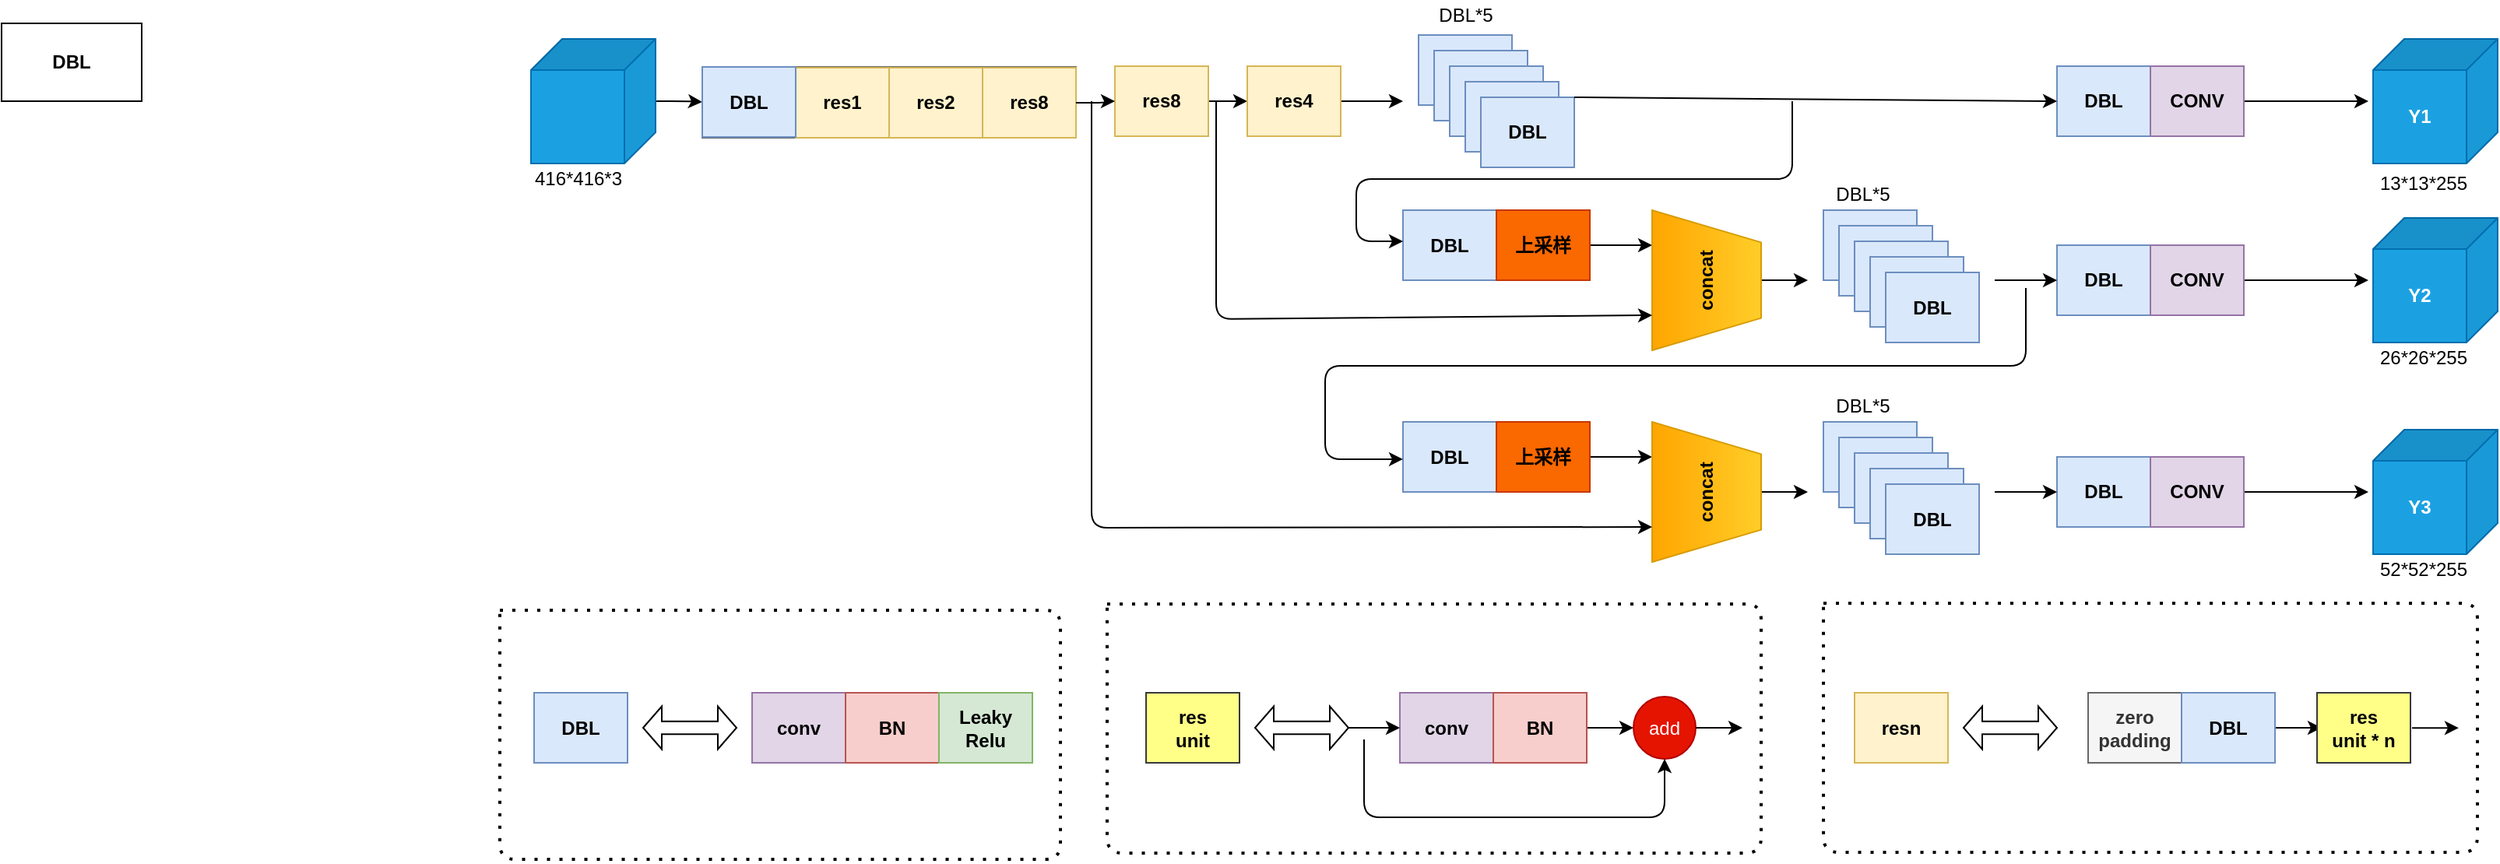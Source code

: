 <mxfile version="14.6.12" type="github">
  <diagram id="DayRkasAOrRNS60TjSqG" name="Page-1">
    <mxGraphModel dx="1883" dy="844" grid="1" gridSize="10" guides="1" tooltips="1" connect="1" arrows="1" fold="1" page="0" pageScale="1" pageWidth="1200" pageHeight="1920" math="0" shadow="0">
      <root>
        <mxCell id="0" />
        <mxCell id="1" parent="0" />
        <mxCell id="cg3MrvOszi7k7yyoZt42-67" style="edgeStyle=orthogonalEdgeStyle;orthogonalLoop=1;jettySize=auto;html=1;entryX=0;entryY=0.5;entryDx=0;entryDy=0;" edge="1" parent="1" source="cg3MrvOszi7k7yyoZt42-2" target="cg3MrvOszi7k7yyoZt42-17">
          <mxGeometry relative="1" as="geometry" />
        </mxCell>
        <mxCell id="cg3MrvOszi7k7yyoZt42-2" value="" style="shape=cube;whiteSpace=wrap;html=1;boundedLbl=1;backgroundOutline=1;darkOpacity=0.05;darkOpacity2=0.1;direction=south;fillColor=#1ba1e2;strokeColor=#006EAF;fontColor=#ffffff;" vertex="1" parent="1">
          <mxGeometry x="60" y="190" width="80" height="80" as="geometry" />
        </mxCell>
        <mxCell id="cg3MrvOszi7k7yyoZt42-10" value="&lt;b&gt;DBL&lt;/b&gt;" style="whiteSpace=wrap;html=1;" vertex="1" parent="1">
          <mxGeometry x="-280" y="180" width="90" height="50" as="geometry" />
        </mxCell>
        <mxCell id="cg3MrvOszi7k7yyoZt42-69" style="edgeStyle=orthogonalEdgeStyle;orthogonalLoop=1;jettySize=auto;html=1;entryX=0;entryY=0.5;entryDx=0;entryDy=0;" edge="1" parent="1" source="cg3MrvOszi7k7yyoZt42-18" target="cg3MrvOszi7k7yyoZt42-19">
          <mxGeometry relative="1" as="geometry" />
        </mxCell>
        <mxCell id="cg3MrvOszi7k7yyoZt42-18" value="&lt;b&gt;res8&lt;/b&gt;" style="whiteSpace=wrap;html=1;fillColor=#fff2cc;strokeColor=#d6b656;" vertex="1" parent="1">
          <mxGeometry x="435" y="207.5" width="60" height="45" as="geometry" />
        </mxCell>
        <mxCell id="cg3MrvOszi7k7yyoZt42-66" style="edgeStyle=orthogonalEdgeStyle;orthogonalLoop=1;jettySize=auto;html=1;" edge="1" parent="1" source="cg3MrvOszi7k7yyoZt42-19">
          <mxGeometry relative="1" as="geometry">
            <mxPoint x="620" y="230" as="targetPoint" />
          </mxGeometry>
        </mxCell>
        <mxCell id="cg3MrvOszi7k7yyoZt42-19" value="&lt;b&gt;res4&lt;/b&gt;" style="whiteSpace=wrap;html=1;fillColor=#fff2cc;strokeColor=#d6b656;" vertex="1" parent="1">
          <mxGeometry x="520" y="207.5" width="60" height="45" as="geometry" />
        </mxCell>
        <mxCell id="cg3MrvOszi7k7yyoZt42-36" value="" style="group;" vertex="1" connectable="0" parent="1">
          <mxGeometry x="630" y="187.5" width="100" height="85" as="geometry" />
        </mxCell>
        <mxCell id="cg3MrvOszi7k7yyoZt42-31" value="&lt;b&gt;DBL&lt;/b&gt;" style="whiteSpace=wrap;html=1;fillColor=#dae8fc;strokeColor=#6c8ebf;" vertex="1" parent="cg3MrvOszi7k7yyoZt42-36">
          <mxGeometry width="60" height="45" as="geometry" />
        </mxCell>
        <mxCell id="cg3MrvOszi7k7yyoZt42-32" value="&lt;b&gt;DBL&lt;/b&gt;" style="whiteSpace=wrap;html=1;fillColor=#dae8fc;strokeColor=#6c8ebf;" vertex="1" parent="cg3MrvOszi7k7yyoZt42-36">
          <mxGeometry x="10" y="10" width="60" height="45" as="geometry" />
        </mxCell>
        <mxCell id="cg3MrvOszi7k7yyoZt42-33" value="&lt;b&gt;DBL&lt;/b&gt;" style="whiteSpace=wrap;html=1;fillColor=#dae8fc;strokeColor=#6c8ebf;" vertex="1" parent="cg3MrvOszi7k7yyoZt42-36">
          <mxGeometry x="20" y="20" width="60" height="45" as="geometry" />
        </mxCell>
        <mxCell id="cg3MrvOszi7k7yyoZt42-34" value="&lt;b&gt;DBL&lt;/b&gt;" style="whiteSpace=wrap;html=1;fillColor=#dae8fc;strokeColor=#6c8ebf;" vertex="1" parent="cg3MrvOszi7k7yyoZt42-36">
          <mxGeometry x="30" y="30" width="60" height="45" as="geometry" />
        </mxCell>
        <mxCell id="cg3MrvOszi7k7yyoZt42-35" value="&lt;b&gt;DBL&lt;/b&gt;" style="whiteSpace=wrap;html=1;fillColor=#dae8fc;strokeColor=#6c8ebf;" vertex="1" parent="cg3MrvOszi7k7yyoZt42-36">
          <mxGeometry x="40" y="40" width="60" height="45" as="geometry" />
        </mxCell>
        <mxCell id="cg3MrvOszi7k7yyoZt42-37" value="&lt;b&gt;DBL&lt;/b&gt;" style="whiteSpace=wrap;html=1;fillColor=#dae8fc;strokeColor=#6c8ebf;" vertex="1" parent="1">
          <mxGeometry x="620" y="300" width="60" height="45" as="geometry" />
        </mxCell>
        <mxCell id="cg3MrvOszi7k7yyoZt42-38" value="" style="group;fillColor=#f5f5f5;strokeColor=#666666;fontColor=#333333;" vertex="1" connectable="0" parent="1">
          <mxGeometry x="170" y="208" width="240" height="45.5" as="geometry" />
        </mxCell>
        <mxCell id="cg3MrvOszi7k7yyoZt42-13" value="&lt;b&gt;res8&lt;/b&gt;" style="whiteSpace=wrap;html=1;fillColor=#fff2cc;strokeColor=#d6b656;" vertex="1" parent="cg3MrvOszi7k7yyoZt42-38">
          <mxGeometry x="180" y="0.5" width="60" height="45" as="geometry" />
        </mxCell>
        <mxCell id="cg3MrvOszi7k7yyoZt42-15" value="&lt;b&gt;res2&lt;/b&gt;" style="whiteSpace=wrap;html=1;fillColor=#fff2cc;strokeColor=#d6b656;" vertex="1" parent="cg3MrvOszi7k7yyoZt42-38">
          <mxGeometry x="120" y="0.5" width="60" height="45" as="geometry" />
        </mxCell>
        <mxCell id="cg3MrvOszi7k7yyoZt42-16" value="&lt;b&gt;res1&lt;/b&gt;" style="whiteSpace=wrap;html=1;fillColor=#fff2cc;strokeColor=#d6b656;" vertex="1" parent="cg3MrvOszi7k7yyoZt42-38">
          <mxGeometry x="60" y="0.5" width="60" height="45" as="geometry" />
        </mxCell>
        <mxCell id="cg3MrvOszi7k7yyoZt42-17" value="&lt;b&gt;DBL&lt;/b&gt;" style="whiteSpace=wrap;html=1;fillColor=#dae8fc;strokeColor=#6c8ebf;" vertex="1" parent="cg3MrvOszi7k7yyoZt42-38">
          <mxGeometry width="60" height="45" as="geometry" />
        </mxCell>
        <mxCell id="cg3MrvOszi7k7yyoZt42-74" style="edgeStyle=orthogonalEdgeStyle;orthogonalLoop=1;jettySize=auto;html=1;entryX=0.75;entryY=0;entryDx=0;entryDy=0;" edge="1" parent="1" source="cg3MrvOszi7k7yyoZt42-39" target="cg3MrvOszi7k7yyoZt42-40">
          <mxGeometry relative="1" as="geometry" />
        </mxCell>
        <mxCell id="cg3MrvOszi7k7yyoZt42-39" value="&lt;b&gt;上采样&lt;/b&gt;" style="whiteSpace=wrap;html=1;fillColor=#fa6800;strokeColor=#C73500;fontColor=#000000;" vertex="1" parent="1">
          <mxGeometry x="680" y="300" width="60" height="45" as="geometry" />
        </mxCell>
        <mxCell id="cg3MrvOszi7k7yyoZt42-79" style="edgeStyle=orthogonalEdgeStyle;orthogonalLoop=1;jettySize=auto;html=1;" edge="1" parent="1" source="cg3MrvOszi7k7yyoZt42-40">
          <mxGeometry relative="1" as="geometry">
            <mxPoint x="880" y="345" as="targetPoint" />
          </mxGeometry>
        </mxCell>
        <mxCell id="cg3MrvOszi7k7yyoZt42-40" value="&lt;b&gt;concat&lt;/b&gt;" style="verticalLabelPosition=middle;verticalAlign=middle;html=1;shape=trapezoid;perimeter=trapezoidPerimeter;whiteSpace=wrap;size=0.23;arcSize=10;flipV=1;labelPosition=center;align=center;glass=1;gradientColor=#ffa500;rotation=-90;fillColor=#ffcd28;strokeColor=#d79b00;" vertex="1" parent="1">
          <mxGeometry x="770" y="310" width="90" height="70" as="geometry" />
        </mxCell>
        <mxCell id="cg3MrvOszi7k7yyoZt42-41" value="" style="group;" vertex="1" connectable="0" parent="1">
          <mxGeometry x="890" y="300" width="100" height="85" as="geometry" />
        </mxCell>
        <mxCell id="cg3MrvOszi7k7yyoZt42-42" value="&lt;b&gt;DBL&lt;/b&gt;" style="whiteSpace=wrap;html=1;fillColor=#dae8fc;strokeColor=#6c8ebf;" vertex="1" parent="cg3MrvOszi7k7yyoZt42-41">
          <mxGeometry width="60" height="45" as="geometry" />
        </mxCell>
        <mxCell id="cg3MrvOszi7k7yyoZt42-43" value="&lt;b&gt;DBL&lt;/b&gt;" style="whiteSpace=wrap;html=1;fillColor=#dae8fc;strokeColor=#6c8ebf;" vertex="1" parent="cg3MrvOszi7k7yyoZt42-41">
          <mxGeometry x="10" y="10" width="60" height="45" as="geometry" />
        </mxCell>
        <mxCell id="cg3MrvOszi7k7yyoZt42-44" value="&lt;b&gt;DBL&lt;/b&gt;" style="whiteSpace=wrap;html=1;fillColor=#dae8fc;strokeColor=#6c8ebf;" vertex="1" parent="cg3MrvOszi7k7yyoZt42-41">
          <mxGeometry x="20" y="20" width="60" height="45" as="geometry" />
        </mxCell>
        <mxCell id="cg3MrvOszi7k7yyoZt42-45" value="&lt;b&gt;DBL&lt;/b&gt;" style="whiteSpace=wrap;html=1;fillColor=#dae8fc;strokeColor=#6c8ebf;" vertex="1" parent="cg3MrvOszi7k7yyoZt42-41">
          <mxGeometry x="30" y="30" width="60" height="45" as="geometry" />
        </mxCell>
        <mxCell id="cg3MrvOszi7k7yyoZt42-46" value="&lt;b&gt;DBL&lt;/b&gt;" style="whiteSpace=wrap;html=1;fillColor=#dae8fc;strokeColor=#6c8ebf;" vertex="1" parent="cg3MrvOszi7k7yyoZt42-41">
          <mxGeometry x="40" y="40" width="60" height="45" as="geometry" />
        </mxCell>
        <mxCell id="cg3MrvOszi7k7yyoZt42-47" value="&lt;b&gt;DBL&lt;/b&gt;" style="whiteSpace=wrap;html=1;fillColor=#dae8fc;strokeColor=#6c8ebf;" vertex="1" parent="1">
          <mxGeometry x="1040" y="322.5" width="60" height="45" as="geometry" />
        </mxCell>
        <mxCell id="cg3MrvOszi7k7yyoZt42-80" style="edgeStyle=orthogonalEdgeStyle;orthogonalLoop=1;jettySize=auto;html=1;" edge="1" parent="1" source="cg3MrvOszi7k7yyoZt42-48">
          <mxGeometry relative="1" as="geometry">
            <mxPoint x="1240" y="345" as="targetPoint" />
          </mxGeometry>
        </mxCell>
        <mxCell id="cg3MrvOszi7k7yyoZt42-48" value="&lt;b&gt;CONV&lt;/b&gt;" style="whiteSpace=wrap;html=1;fillColor=#e1d5e7;strokeColor=#9673a6;" vertex="1" parent="1">
          <mxGeometry x="1100" y="322.5" width="60" height="45" as="geometry" />
        </mxCell>
        <mxCell id="cg3MrvOszi7k7yyoZt42-49" value="&lt;b&gt;Y2&lt;/b&gt;" style="shape=cube;whiteSpace=wrap;html=1;boundedLbl=1;backgroundOutline=1;darkOpacity=0.05;darkOpacity2=0.1;direction=south;fillColor=#1ba1e2;strokeColor=#006EAF;fontColor=#ffffff;" vertex="1" parent="1">
          <mxGeometry x="1243" y="305" width="80" height="80" as="geometry" />
        </mxCell>
        <mxCell id="cg3MrvOszi7k7yyoZt42-50" value="&lt;b&gt;DBL&lt;/b&gt;" style="whiteSpace=wrap;html=1;fillColor=#dae8fc;strokeColor=#6c8ebf;" vertex="1" parent="1">
          <mxGeometry x="620" y="436" width="60" height="45" as="geometry" />
        </mxCell>
        <mxCell id="cg3MrvOszi7k7yyoZt42-78" style="edgeStyle=orthogonalEdgeStyle;orthogonalLoop=1;jettySize=auto;html=1;entryX=0.75;entryY=0;entryDx=0;entryDy=0;" edge="1" parent="1" source="cg3MrvOszi7k7yyoZt42-51" target="cg3MrvOszi7k7yyoZt42-52">
          <mxGeometry relative="1" as="geometry" />
        </mxCell>
        <mxCell id="cg3MrvOszi7k7yyoZt42-51" value="&lt;b&gt;上采样&lt;/b&gt;" style="whiteSpace=wrap;html=1;fillColor=#fa6800;strokeColor=#C73500;fontColor=#000000;" vertex="1" parent="1">
          <mxGeometry x="680" y="436" width="60" height="45" as="geometry" />
        </mxCell>
        <mxCell id="cg3MrvOszi7k7yyoZt42-83" style="edgeStyle=orthogonalEdgeStyle;orthogonalLoop=1;jettySize=auto;html=1;" edge="1" parent="1" source="cg3MrvOszi7k7yyoZt42-52">
          <mxGeometry relative="1" as="geometry">
            <mxPoint x="880" y="481" as="targetPoint" />
          </mxGeometry>
        </mxCell>
        <mxCell id="cg3MrvOszi7k7yyoZt42-52" value="&lt;b&gt;concat&lt;/b&gt;" style="verticalLabelPosition=middle;verticalAlign=middle;html=1;shape=trapezoid;perimeter=trapezoidPerimeter;whiteSpace=wrap;size=0.23;arcSize=10;flipV=1;labelPosition=center;align=center;glass=1;gradientColor=#ffa500;rotation=-90;fillColor=#ffcd28;strokeColor=#d79b00;" vertex="1" parent="1">
          <mxGeometry x="770" y="446" width="90" height="70" as="geometry" />
        </mxCell>
        <mxCell id="cg3MrvOszi7k7yyoZt42-53" value="" style="group;" vertex="1" connectable="0" parent="1">
          <mxGeometry x="890" y="436" width="100" height="85" as="geometry" />
        </mxCell>
        <mxCell id="cg3MrvOszi7k7yyoZt42-54" value="&lt;b&gt;DBL&lt;/b&gt;" style="whiteSpace=wrap;html=1;fillColor=#dae8fc;strokeColor=#6c8ebf;" vertex="1" parent="cg3MrvOszi7k7yyoZt42-53">
          <mxGeometry width="60" height="45" as="geometry" />
        </mxCell>
        <mxCell id="cg3MrvOszi7k7yyoZt42-55" value="&lt;b&gt;DBL&lt;/b&gt;" style="whiteSpace=wrap;html=1;fillColor=#dae8fc;strokeColor=#6c8ebf;" vertex="1" parent="cg3MrvOszi7k7yyoZt42-53">
          <mxGeometry x="10" y="10" width="60" height="45" as="geometry" />
        </mxCell>
        <mxCell id="cg3MrvOszi7k7yyoZt42-56" value="&lt;b&gt;DBL&lt;/b&gt;" style="whiteSpace=wrap;html=1;fillColor=#dae8fc;strokeColor=#6c8ebf;" vertex="1" parent="cg3MrvOszi7k7yyoZt42-53">
          <mxGeometry x="20" y="20" width="60" height="45" as="geometry" />
        </mxCell>
        <mxCell id="cg3MrvOszi7k7yyoZt42-57" value="&lt;b&gt;DBL&lt;/b&gt;" style="whiteSpace=wrap;html=1;fillColor=#dae8fc;strokeColor=#6c8ebf;" vertex="1" parent="cg3MrvOszi7k7yyoZt42-53">
          <mxGeometry x="30" y="30" width="60" height="45" as="geometry" />
        </mxCell>
        <mxCell id="cg3MrvOszi7k7yyoZt42-58" value="&lt;b&gt;DBL&lt;/b&gt;" style="whiteSpace=wrap;html=1;fillColor=#dae8fc;strokeColor=#6c8ebf;" vertex="1" parent="cg3MrvOszi7k7yyoZt42-53">
          <mxGeometry x="40" y="40" width="60" height="45" as="geometry" />
        </mxCell>
        <mxCell id="cg3MrvOszi7k7yyoZt42-59" value="&lt;b&gt;DBL&lt;/b&gt;" style="whiteSpace=wrap;html=1;fillColor=#dae8fc;strokeColor=#6c8ebf;" vertex="1" parent="1">
          <mxGeometry x="1040" y="458.5" width="60" height="45" as="geometry" />
        </mxCell>
        <mxCell id="cg3MrvOszi7k7yyoZt42-82" style="edgeStyle=orthogonalEdgeStyle;orthogonalLoop=1;jettySize=auto;html=1;" edge="1" parent="1" source="cg3MrvOszi7k7yyoZt42-60">
          <mxGeometry relative="1" as="geometry">
            <mxPoint x="1240" y="481" as="targetPoint" />
          </mxGeometry>
        </mxCell>
        <mxCell id="cg3MrvOszi7k7yyoZt42-60" value="&lt;b&gt;CONV&lt;/b&gt;" style="whiteSpace=wrap;html=1;fillColor=#e1d5e7;strokeColor=#9673a6;" vertex="1" parent="1">
          <mxGeometry x="1100" y="458.5" width="60" height="45" as="geometry" />
        </mxCell>
        <mxCell id="cg3MrvOszi7k7yyoZt42-61" value="&lt;b&gt;DBL&lt;/b&gt;" style="whiteSpace=wrap;html=1;fillColor=#dae8fc;strokeColor=#6c8ebf;" vertex="1" parent="1">
          <mxGeometry x="1040" y="207.5" width="60" height="45" as="geometry" />
        </mxCell>
        <mxCell id="cg3MrvOszi7k7yyoZt42-81" style="edgeStyle=orthogonalEdgeStyle;orthogonalLoop=1;jettySize=auto;html=1;" edge="1" parent="1" source="cg3MrvOszi7k7yyoZt42-62">
          <mxGeometry relative="1" as="geometry">
            <mxPoint x="1240" y="230" as="targetPoint" />
          </mxGeometry>
        </mxCell>
        <mxCell id="cg3MrvOszi7k7yyoZt42-62" value="&lt;b&gt;CONV&lt;/b&gt;" style="whiteSpace=wrap;html=1;fillColor=#e1d5e7;strokeColor=#9673a6;" vertex="1" parent="1">
          <mxGeometry x="1100" y="207.5" width="60" height="45" as="geometry" />
        </mxCell>
        <mxCell id="cg3MrvOszi7k7yyoZt42-68" style="edgeStyle=orthogonalEdgeStyle;orthogonalLoop=1;jettySize=auto;html=1;entryX=0;entryY=0.5;entryDx=0;entryDy=0;" edge="1" parent="1" source="cg3MrvOszi7k7yyoZt42-13" target="cg3MrvOszi7k7yyoZt42-18">
          <mxGeometry relative="1" as="geometry" />
        </mxCell>
        <mxCell id="cg3MrvOszi7k7yyoZt42-71" value="" style="endArrow=classic;html=1;entryX=0;entryY=0.5;entryDx=0;entryDy=0;exitX=1;exitY=0;exitDx=0;exitDy=0;" edge="1" parent="1" source="cg3MrvOszi7k7yyoZt42-35" target="cg3MrvOszi7k7yyoZt42-61">
          <mxGeometry width="50" height="50" relative="1" as="geometry">
            <mxPoint x="750" y="230" as="sourcePoint" />
            <mxPoint x="630" y="470" as="targetPoint" />
          </mxGeometry>
        </mxCell>
        <mxCell id="cg3MrvOszi7k7yyoZt42-72" value="" style="endArrow=classic;html=1;" edge="1" parent="1">
          <mxGeometry width="50" height="50" relative="1" as="geometry">
            <mxPoint x="870" y="230" as="sourcePoint" />
            <mxPoint x="620" y="320" as="targetPoint" />
            <Array as="points">
              <mxPoint x="870" y="280" />
              <mxPoint x="590" y="280" />
              <mxPoint x="590" y="320" />
            </Array>
          </mxGeometry>
        </mxCell>
        <mxCell id="cg3MrvOszi7k7yyoZt42-73" value="" style="endArrow=classic;html=1;entryX=0.25;entryY=0;entryDx=0;entryDy=0;" edge="1" parent="1" target="cg3MrvOszi7k7yyoZt42-40">
          <mxGeometry width="50" height="50" relative="1" as="geometry">
            <mxPoint x="500" y="230" as="sourcePoint" />
            <mxPoint x="620" y="470" as="targetPoint" />
            <Array as="points">
              <mxPoint x="500" y="370" />
            </Array>
          </mxGeometry>
        </mxCell>
        <mxCell id="cg3MrvOszi7k7yyoZt42-75" value="&lt;b&gt;Y1&lt;/b&gt;" style="shape=cube;whiteSpace=wrap;html=1;boundedLbl=1;backgroundOutline=1;darkOpacity=0.05;darkOpacity2=0.1;direction=south;fillColor=#1ba1e2;strokeColor=#006EAF;fontColor=#ffffff;" vertex="1" parent="1">
          <mxGeometry x="1243" y="190" width="80" height="80" as="geometry" />
        </mxCell>
        <mxCell id="cg3MrvOszi7k7yyoZt42-76" value="&lt;b&gt;Y3&lt;/b&gt;" style="shape=cube;whiteSpace=wrap;html=1;boundedLbl=1;backgroundOutline=1;darkOpacity=0.05;darkOpacity2=0.1;direction=south;fillColor=#1ba1e2;strokeColor=#006EAF;fontColor=#ffffff;" vertex="1" parent="1">
          <mxGeometry x="1243" y="441" width="80" height="80" as="geometry" />
        </mxCell>
        <mxCell id="cg3MrvOszi7k7yyoZt42-77" value="" style="endArrow=classic;html=1;entryX=0.25;entryY=0;entryDx=0;entryDy=0;" edge="1" parent="1" target="cg3MrvOszi7k7yyoZt42-52">
          <mxGeometry width="50" height="50" relative="1" as="geometry">
            <mxPoint x="420" y="230" as="sourcePoint" />
            <mxPoint x="450" y="470" as="targetPoint" />
            <Array as="points">
              <mxPoint x="420" y="504" />
            </Array>
          </mxGeometry>
        </mxCell>
        <mxCell id="cg3MrvOszi7k7yyoZt42-84" value="" style="endArrow=classic;html=1;entryX=0;entryY=0.5;entryDx=0;entryDy=0;" edge="1" parent="1" target="cg3MrvOszi7k7yyoZt42-47">
          <mxGeometry width="50" height="50" relative="1" as="geometry">
            <mxPoint x="1000" y="345" as="sourcePoint" />
            <mxPoint x="940" y="470" as="targetPoint" />
          </mxGeometry>
        </mxCell>
        <mxCell id="cg3MrvOszi7k7yyoZt42-85" value="" style="endArrow=classic;html=1;entryX=0;entryY=0.533;entryDx=0;entryDy=0;entryPerimeter=0;" edge="1" parent="1" target="cg3MrvOszi7k7yyoZt42-50">
          <mxGeometry width="50" height="50" relative="1" as="geometry">
            <mxPoint x="1020" y="350" as="sourcePoint" />
            <mxPoint x="610" y="460" as="targetPoint" />
            <Array as="points">
              <mxPoint x="1020" y="400" />
              <mxPoint x="570" y="400" />
              <mxPoint x="570" y="460" />
            </Array>
          </mxGeometry>
        </mxCell>
        <mxCell id="cg3MrvOszi7k7yyoZt42-86" value="" style="endArrow=classic;html=1;entryX=0;entryY=0.5;entryDx=0;entryDy=0;" edge="1" parent="1" target="cg3MrvOszi7k7yyoZt42-59">
          <mxGeometry width="50" height="50" relative="1" as="geometry">
            <mxPoint x="1000" y="481" as="sourcePoint" />
            <mxPoint x="940" y="470" as="targetPoint" />
          </mxGeometry>
        </mxCell>
        <mxCell id="cg3MrvOszi7k7yyoZt42-87" value="&lt;b&gt;DBL&lt;/b&gt;" style="whiteSpace=wrap;html=1;fillColor=#dae8fc;strokeColor=#6c8ebf;" vertex="1" parent="1">
          <mxGeometry x="62" y="610" width="60" height="45" as="geometry" />
        </mxCell>
        <mxCell id="cg3MrvOszi7k7yyoZt42-88" value="" style="shape=doubleArrow;whiteSpace=wrap;html=1;glass=1;" vertex="1" parent="1">
          <mxGeometry x="132" y="618.75" width="60" height="27.5" as="geometry" />
        </mxCell>
        <mxCell id="cg3MrvOszi7k7yyoZt42-93" value="" style="group" vertex="1" connectable="0" parent="1">
          <mxGeometry x="202" y="610" width="180" height="45" as="geometry" />
        </mxCell>
        <mxCell id="cg3MrvOszi7k7yyoZt42-89" value="&lt;b&gt;conv&lt;/b&gt;" style="whiteSpace=wrap;html=1;fillColor=#e1d5e7;strokeColor=#9673a6;" vertex="1" parent="cg3MrvOszi7k7yyoZt42-93">
          <mxGeometry width="60" height="45" as="geometry" />
        </mxCell>
        <mxCell id="cg3MrvOszi7k7yyoZt42-90" value="&lt;b&gt;BN&lt;/b&gt;" style="whiteSpace=wrap;html=1;fillColor=#f8cecc;strokeColor=#b85450;" vertex="1" parent="cg3MrvOszi7k7yyoZt42-93">
          <mxGeometry x="60" width="60" height="45" as="geometry" />
        </mxCell>
        <mxCell id="cg3MrvOszi7k7yyoZt42-91" value="&lt;b&gt;Leaky&lt;br&gt;Relu&lt;/b&gt;" style="whiteSpace=wrap;html=1;fillColor=#d5e8d4;strokeColor=#82b366;" vertex="1" parent="cg3MrvOszi7k7yyoZt42-93">
          <mxGeometry x="120" width="60" height="45" as="geometry" />
        </mxCell>
        <mxCell id="cg3MrvOszi7k7yyoZt42-111" value="&lt;b&gt;res&lt;br&gt;unit&lt;br&gt;&lt;/b&gt;" style="whiteSpace=wrap;html=1;fillColor=#ffff88;strokeColor=#36393d;" vertex="1" parent="1">
          <mxGeometry x="455" y="610" width="60" height="45" as="geometry" />
        </mxCell>
        <mxCell id="cg3MrvOszi7k7yyoZt42-112" value="" style="shape=doubleArrow;whiteSpace=wrap;html=1;glass=1;" vertex="1" parent="1">
          <mxGeometry x="525" y="618.75" width="60" height="27.5" as="geometry" />
        </mxCell>
        <mxCell id="cg3MrvOszi7k7yyoZt42-113" value="" style="group" vertex="1" connectable="0" parent="1">
          <mxGeometry x="618" y="610" width="190" height="45" as="geometry" />
        </mxCell>
        <mxCell id="cg3MrvOszi7k7yyoZt42-114" value="&lt;b&gt;conv&lt;/b&gt;" style="whiteSpace=wrap;html=1;fillColor=#e1d5e7;strokeColor=#9673a6;" vertex="1" parent="cg3MrvOszi7k7yyoZt42-113">
          <mxGeometry width="60" height="45" as="geometry" />
        </mxCell>
        <mxCell id="cg3MrvOszi7k7yyoZt42-119" style="edgeStyle=orthogonalEdgeStyle;rounded=0;orthogonalLoop=1;jettySize=auto;html=1;entryX=0;entryY=0.5;entryDx=0;entryDy=0;" edge="1" parent="cg3MrvOszi7k7yyoZt42-113" source="cg3MrvOszi7k7yyoZt42-115" target="cg3MrvOszi7k7yyoZt42-117">
          <mxGeometry relative="1" as="geometry" />
        </mxCell>
        <mxCell id="cg3MrvOszi7k7yyoZt42-115" value="&lt;b&gt;BN&lt;/b&gt;" style="whiteSpace=wrap;html=1;fillColor=#f8cecc;strokeColor=#b85450;" vertex="1" parent="cg3MrvOszi7k7yyoZt42-113">
          <mxGeometry x="60" width="60" height="45" as="geometry" />
        </mxCell>
        <mxCell id="cg3MrvOszi7k7yyoZt42-117" value="add" style="ellipse;whiteSpace=wrap;html=1;aspect=fixed;glass=1;fillColor=#e51400;strokeColor=#B20000;fontColor=#ffffff;" vertex="1" parent="cg3MrvOszi7k7yyoZt42-113">
          <mxGeometry x="150" y="2.5" width="40" height="40" as="geometry" />
        </mxCell>
        <mxCell id="cg3MrvOszi7k7yyoZt42-120" style="edgeStyle=orthogonalEdgeStyle;rounded=0;orthogonalLoop=1;jettySize=auto;html=1;" edge="1" parent="1" source="cg3MrvOszi7k7yyoZt42-117">
          <mxGeometry relative="1" as="geometry">
            <mxPoint x="838" y="632.5" as="targetPoint" />
          </mxGeometry>
        </mxCell>
        <mxCell id="cg3MrvOszi7k7yyoZt42-122" value="" style="endArrow=classic;html=1;entryX=0;entryY=0.5;entryDx=0;entryDy=0;exitX=1;exitY=0.5;exitDx=0;exitDy=0;exitPerimeter=0;" edge="1" parent="1" source="cg3MrvOszi7k7yyoZt42-112" target="cg3MrvOszi7k7yyoZt42-114">
          <mxGeometry width="50" height="50" relative="1" as="geometry">
            <mxPoint x="595" y="633" as="sourcePoint" />
            <mxPoint x="565" y="490" as="targetPoint" />
          </mxGeometry>
        </mxCell>
        <mxCell id="cg3MrvOszi7k7yyoZt42-123" value="" style="endArrow=classic;html=1;entryX=0.5;entryY=1;entryDx=0;entryDy=0;" edge="1" parent="1" target="cg3MrvOszi7k7yyoZt42-117">
          <mxGeometry width="50" height="50" relative="1" as="geometry">
            <mxPoint x="595" y="640" as="sourcePoint" />
            <mxPoint x="565" y="490" as="targetPoint" />
            <Array as="points">
              <mxPoint x="595" y="690" />
              <mxPoint x="788" y="690" />
            </Array>
          </mxGeometry>
        </mxCell>
        <mxCell id="cg3MrvOszi7k7yyoZt42-125" value="&lt;b&gt;resn&lt;br&gt;&lt;/b&gt;" style="whiteSpace=wrap;html=1;fillColor=#fff2cc;strokeColor=#d6b656;" vertex="1" parent="1">
          <mxGeometry x="910" y="610" width="60" height="45" as="geometry" />
        </mxCell>
        <mxCell id="cg3MrvOszi7k7yyoZt42-126" value="" style="shape=doubleArrow;whiteSpace=wrap;html=1;glass=1;" vertex="1" parent="1">
          <mxGeometry x="980" y="618.75" width="60" height="27.5" as="geometry" />
        </mxCell>
        <mxCell id="cg3MrvOszi7k7yyoZt42-127" value="" style="group" vertex="1" connectable="0" parent="1">
          <mxGeometry x="1060" y="610" width="207" height="45" as="geometry" />
        </mxCell>
        <mxCell id="cg3MrvOszi7k7yyoZt42-128" value="&lt;b&gt;zero&lt;br&gt;padding&lt;br&gt;&lt;/b&gt;" style="whiteSpace=wrap;html=1;fillColor=#f5f5f5;strokeColor=#666666;fontColor=#333333;" vertex="1" parent="cg3MrvOszi7k7yyoZt42-127">
          <mxGeometry width="60" height="45" as="geometry" />
        </mxCell>
        <mxCell id="cg3MrvOszi7k7yyoZt42-129" style="edgeStyle=orthogonalEdgeStyle;rounded=0;orthogonalLoop=1;jettySize=auto;html=1;entryX=0;entryY=0.5;entryDx=0;entryDy=0;" edge="1" parent="cg3MrvOszi7k7yyoZt42-127" source="cg3MrvOszi7k7yyoZt42-130">
          <mxGeometry relative="1" as="geometry">
            <mxPoint x="150" y="22.5" as="targetPoint" />
          </mxGeometry>
        </mxCell>
        <mxCell id="cg3MrvOszi7k7yyoZt42-130" value="&lt;b&gt;DBL&lt;/b&gt;" style="whiteSpace=wrap;html=1;fillColor=#dae8fc;strokeColor=#6c8ebf;" vertex="1" parent="cg3MrvOszi7k7yyoZt42-127">
          <mxGeometry x="60" width="60" height="45" as="geometry" />
        </mxCell>
        <mxCell id="cg3MrvOszi7k7yyoZt42-135" value="&lt;b&gt;res&lt;br&gt;unit *&amp;nbsp;n&lt;br&gt;&lt;/b&gt;" style="whiteSpace=wrap;html=1;fillColor=#ffff88;strokeColor=#36393d;" vertex="1" parent="cg3MrvOszi7k7yyoZt42-127">
          <mxGeometry x="147" width="60" height="45" as="geometry" />
        </mxCell>
        <mxCell id="cg3MrvOszi7k7yyoZt42-132" style="edgeStyle=orthogonalEdgeStyle;rounded=0;orthogonalLoop=1;jettySize=auto;html=1;" edge="1" parent="1">
          <mxGeometry relative="1" as="geometry">
            <mxPoint x="1298" y="632.5" as="targetPoint" />
            <mxPoint x="1268.0" y="632.571" as="sourcePoint" />
          </mxGeometry>
        </mxCell>
        <mxCell id="cg3MrvOszi7k7yyoZt42-136" value="416*416*3" style="text;html=1;align=center;verticalAlign=middle;resizable=0;points=[];autosize=1;strokeColor=none;" vertex="1" parent="1">
          <mxGeometry x="55" y="270" width="70" height="20" as="geometry" />
        </mxCell>
        <mxCell id="cg3MrvOszi7k7yyoZt42-137" value="DBL*5" style="text;html=1;align=center;verticalAlign=middle;resizable=0;points=[];autosize=1;strokeColor=none;" vertex="1" parent="1">
          <mxGeometry x="635" y="165" width="50" height="20" as="geometry" />
        </mxCell>
        <mxCell id="cg3MrvOszi7k7yyoZt42-138" value="DBL*5" style="text;html=1;align=center;verticalAlign=middle;resizable=0;points=[];autosize=1;strokeColor=none;" vertex="1" parent="1">
          <mxGeometry x="890" y="416" width="50" height="20" as="geometry" />
        </mxCell>
        <mxCell id="cg3MrvOszi7k7yyoZt42-139" value="DBL*5" style="text;html=1;align=center;verticalAlign=middle;resizable=0;points=[];autosize=1;strokeColor=none;" vertex="1" parent="1">
          <mxGeometry x="890" y="280" width="50" height="20" as="geometry" />
        </mxCell>
        <mxCell id="cg3MrvOszi7k7yyoZt42-140" value="52*52*255" style="text;html=1;align=center;verticalAlign=middle;resizable=0;points=[];autosize=1;strokeColor=none;" vertex="1" parent="1">
          <mxGeometry x="1240" y="521" width="70" height="20" as="geometry" />
        </mxCell>
        <mxCell id="cg3MrvOszi7k7yyoZt42-141" value="26*26*255" style="text;html=1;align=center;verticalAlign=middle;resizable=0;points=[];autosize=1;strokeColor=none;" vertex="1" parent="1">
          <mxGeometry x="1240" y="385" width="70" height="20" as="geometry" />
        </mxCell>
        <mxCell id="cg3MrvOszi7k7yyoZt42-142" value="13*13*255" style="text;html=1;align=center;verticalAlign=middle;resizable=0;points=[];autosize=1;strokeColor=none;" vertex="1" parent="1">
          <mxGeometry x="1240" y="272.5" width="70" height="20" as="geometry" />
        </mxCell>
        <mxCell id="cg3MrvOszi7k7yyoZt42-145" value="" style="endArrow=none;dashed=1;html=1;dashPattern=1 3;strokeWidth=2;" edge="1" parent="1">
          <mxGeometry width="50" height="50" relative="1" as="geometry">
            <mxPoint x="40" y="557" as="sourcePoint" />
            <mxPoint x="40" y="557" as="targetPoint" />
            <Array as="points">
              <mxPoint x="400" y="557" />
              <mxPoint x="400" y="717" />
              <mxPoint x="40" y="717" />
            </Array>
          </mxGeometry>
        </mxCell>
        <mxCell id="cg3MrvOszi7k7yyoZt42-150" value="" style="endArrow=none;dashed=1;html=1;dashPattern=1 3;strokeWidth=2;" edge="1" parent="1">
          <mxGeometry width="50" height="50" relative="1" as="geometry">
            <mxPoint x="430" y="553" as="sourcePoint" />
            <mxPoint x="430" y="553" as="targetPoint" />
            <Array as="points">
              <mxPoint x="850" y="553" />
              <mxPoint x="850" y="713" />
              <mxPoint x="430" y="713" />
            </Array>
          </mxGeometry>
        </mxCell>
        <mxCell id="cg3MrvOszi7k7yyoZt42-151" value="" style="endArrow=none;dashed=1;html=1;dashPattern=1 3;strokeWidth=2;" edge="1" parent="1">
          <mxGeometry width="50" height="50" relative="1" as="geometry">
            <mxPoint x="890" y="552.5" as="sourcePoint" />
            <mxPoint x="890" y="552.5" as="targetPoint" />
            <Array as="points">
              <mxPoint x="1310" y="552.5" />
              <mxPoint x="1310" y="712.5" />
              <mxPoint x="890" y="712.5" />
            </Array>
          </mxGeometry>
        </mxCell>
      </root>
    </mxGraphModel>
  </diagram>
</mxfile>
